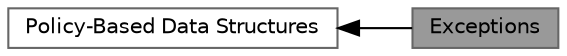 digraph "Exceptions"
{
 // LATEX_PDF_SIZE
  bgcolor="transparent";
  edge [fontname=Helvetica,fontsize=10,labelfontname=Helvetica,labelfontsize=10];
  node [fontname=Helvetica,fontsize=10,shape=box,height=0.2,width=0.4];
  rankdir=LR;
  Node1 [id="Node000001",label="Exceptions",height=0.2,width=0.4,color="gray40", fillcolor="grey60", style="filled", fontcolor="black",tooltip=" "];
  Node2 [id="Node000002",label="Policy-Based Data Structures",height=0.2,width=0.4,color="grey40", fillcolor="white", style="filled",URL="$group__pbds.html",tooltip=" "];
  Node2->Node1 [shape=plaintext, dir="back", style="solid"];
}
